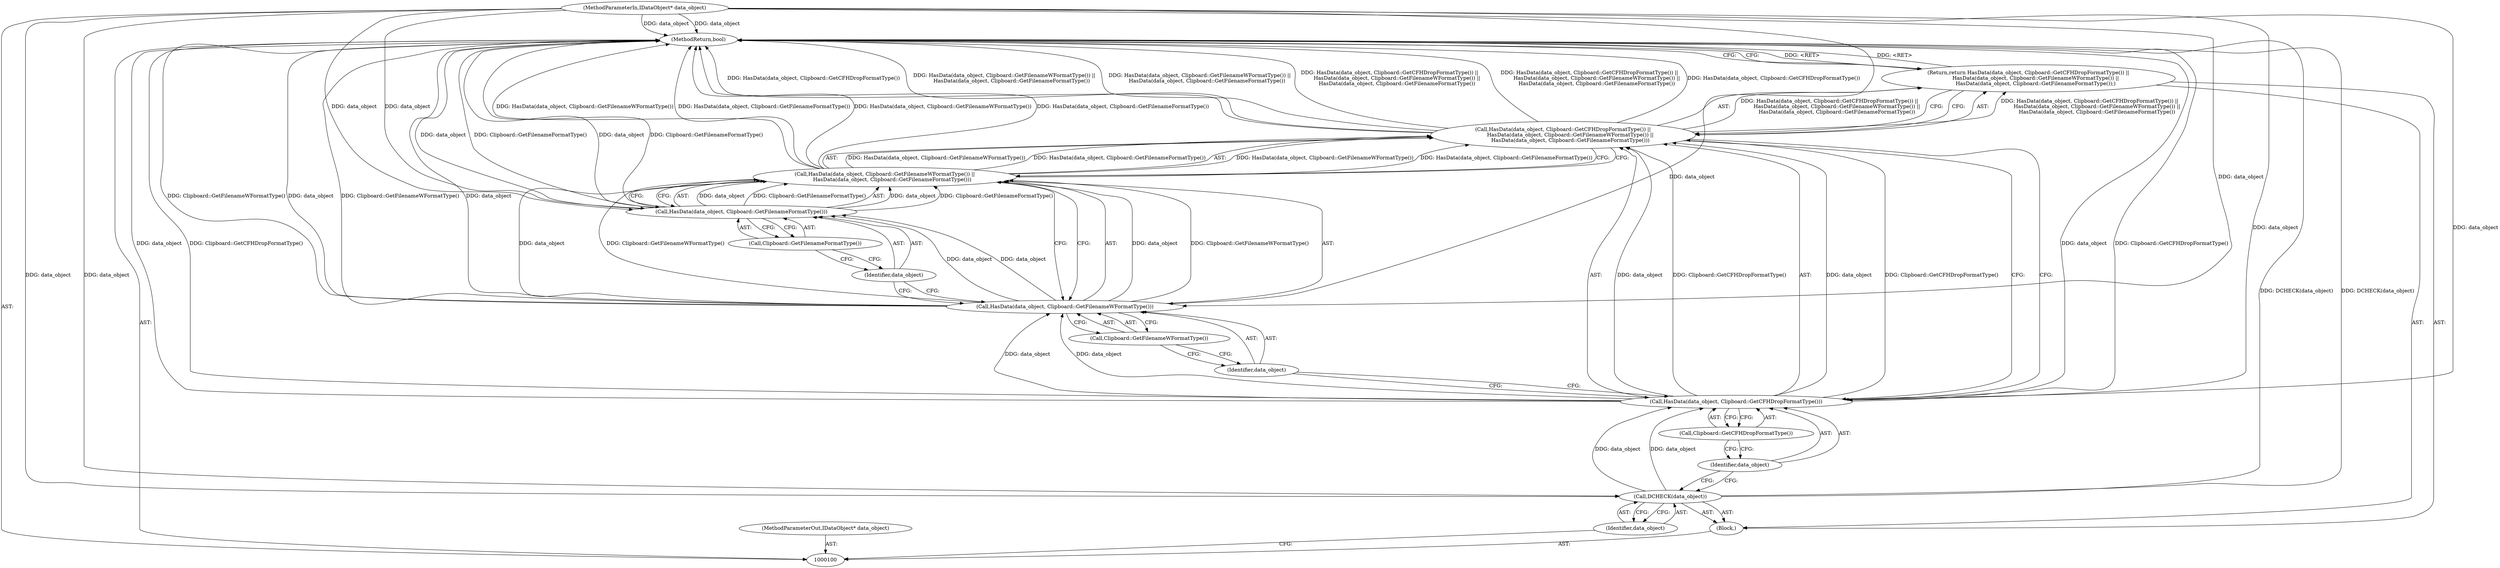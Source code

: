 digraph "0_Chrome_e93dc535728da259ec16d1c3cc393f80b25f64ae_9" {
"1000117" [label="(MethodReturn,bool)"];
"1000101" [label="(MethodParameterIn,IDataObject* data_object)"];
"1000145" [label="(MethodParameterOut,IDataObject* data_object)"];
"1000102" [label="(Block,)"];
"1000104" [label="(Identifier,data_object)"];
"1000103" [label="(Call,DCHECK(data_object))"];
"1000108" [label="(Identifier,data_object)"];
"1000105" [label="(Return,return HasData(data_object, Clipboard::GetCFHDropFormatType()) ||\n         HasData(data_object, Clipboard::GetFilenameWFormatType()) ||\n         HasData(data_object, Clipboard::GetFilenameFormatType());)"];
"1000109" [label="(Call,Clipboard::GetCFHDropFormatType())"];
"1000106" [label="(Call,HasData(data_object, Clipboard::GetCFHDropFormatType()) ||\n         HasData(data_object, Clipboard::GetFilenameWFormatType()) ||\n         HasData(data_object, Clipboard::GetFilenameFormatType()))"];
"1000107" [label="(Call,HasData(data_object, Clipboard::GetCFHDropFormatType()))"];
"1000112" [label="(Identifier,data_object)"];
"1000113" [label="(Call,Clipboard::GetFilenameWFormatType())"];
"1000110" [label="(Call,HasData(data_object, Clipboard::GetFilenameWFormatType()) ||\n         HasData(data_object, Clipboard::GetFilenameFormatType()))"];
"1000111" [label="(Call,HasData(data_object, Clipboard::GetFilenameWFormatType()))"];
"1000115" [label="(Identifier,data_object)"];
"1000116" [label="(Call,Clipboard::GetFilenameFormatType())"];
"1000114" [label="(Call,HasData(data_object, Clipboard::GetFilenameFormatType()))"];
"1000117" -> "1000100"  [label="AST: "];
"1000117" -> "1000105"  [label="CFG: "];
"1000107" -> "1000117"  [label="DDG: data_object"];
"1000107" -> "1000117"  [label="DDG: Clipboard::GetCFHDropFormatType()"];
"1000106" -> "1000117"  [label="DDG: HasData(data_object, Clipboard::GetCFHDropFormatType())"];
"1000106" -> "1000117"  [label="DDG: HasData(data_object, Clipboard::GetFilenameWFormatType()) ||\n         HasData(data_object, Clipboard::GetFilenameFormatType())"];
"1000106" -> "1000117"  [label="DDG: HasData(data_object, Clipboard::GetCFHDropFormatType()) ||\n         HasData(data_object, Clipboard::GetFilenameWFormatType()) ||\n         HasData(data_object, Clipboard::GetFilenameFormatType())"];
"1000110" -> "1000117"  [label="DDG: HasData(data_object, Clipboard::GetFilenameFormatType())"];
"1000110" -> "1000117"  [label="DDG: HasData(data_object, Clipboard::GetFilenameWFormatType())"];
"1000103" -> "1000117"  [label="DDG: DCHECK(data_object)"];
"1000114" -> "1000117"  [label="DDG: data_object"];
"1000114" -> "1000117"  [label="DDG: Clipboard::GetFilenameFormatType()"];
"1000111" -> "1000117"  [label="DDG: data_object"];
"1000111" -> "1000117"  [label="DDG: Clipboard::GetFilenameWFormatType()"];
"1000101" -> "1000117"  [label="DDG: data_object"];
"1000105" -> "1000117"  [label="DDG: <RET>"];
"1000101" -> "1000100"  [label="AST: "];
"1000101" -> "1000117"  [label="DDG: data_object"];
"1000101" -> "1000103"  [label="DDG: data_object"];
"1000101" -> "1000107"  [label="DDG: data_object"];
"1000101" -> "1000111"  [label="DDG: data_object"];
"1000101" -> "1000114"  [label="DDG: data_object"];
"1000145" -> "1000100"  [label="AST: "];
"1000102" -> "1000100"  [label="AST: "];
"1000103" -> "1000102"  [label="AST: "];
"1000105" -> "1000102"  [label="AST: "];
"1000104" -> "1000103"  [label="AST: "];
"1000104" -> "1000100"  [label="CFG: "];
"1000103" -> "1000104"  [label="CFG: "];
"1000103" -> "1000102"  [label="AST: "];
"1000103" -> "1000104"  [label="CFG: "];
"1000104" -> "1000103"  [label="AST: "];
"1000108" -> "1000103"  [label="CFG: "];
"1000103" -> "1000117"  [label="DDG: DCHECK(data_object)"];
"1000101" -> "1000103"  [label="DDG: data_object"];
"1000103" -> "1000107"  [label="DDG: data_object"];
"1000108" -> "1000107"  [label="AST: "];
"1000108" -> "1000103"  [label="CFG: "];
"1000109" -> "1000108"  [label="CFG: "];
"1000105" -> "1000102"  [label="AST: "];
"1000105" -> "1000106"  [label="CFG: "];
"1000106" -> "1000105"  [label="AST: "];
"1000117" -> "1000105"  [label="CFG: "];
"1000105" -> "1000117"  [label="DDG: <RET>"];
"1000106" -> "1000105"  [label="DDG: HasData(data_object, Clipboard::GetCFHDropFormatType()) ||\n         HasData(data_object, Clipboard::GetFilenameWFormatType()) ||\n         HasData(data_object, Clipboard::GetFilenameFormatType())"];
"1000109" -> "1000107"  [label="AST: "];
"1000109" -> "1000108"  [label="CFG: "];
"1000107" -> "1000109"  [label="CFG: "];
"1000106" -> "1000105"  [label="AST: "];
"1000106" -> "1000107"  [label="CFG: "];
"1000106" -> "1000110"  [label="CFG: "];
"1000107" -> "1000106"  [label="AST: "];
"1000110" -> "1000106"  [label="AST: "];
"1000105" -> "1000106"  [label="CFG: "];
"1000106" -> "1000117"  [label="DDG: HasData(data_object, Clipboard::GetCFHDropFormatType())"];
"1000106" -> "1000117"  [label="DDG: HasData(data_object, Clipboard::GetFilenameWFormatType()) ||\n         HasData(data_object, Clipboard::GetFilenameFormatType())"];
"1000106" -> "1000117"  [label="DDG: HasData(data_object, Clipboard::GetCFHDropFormatType()) ||\n         HasData(data_object, Clipboard::GetFilenameWFormatType()) ||\n         HasData(data_object, Clipboard::GetFilenameFormatType())"];
"1000106" -> "1000105"  [label="DDG: HasData(data_object, Clipboard::GetCFHDropFormatType()) ||\n         HasData(data_object, Clipboard::GetFilenameWFormatType()) ||\n         HasData(data_object, Clipboard::GetFilenameFormatType())"];
"1000107" -> "1000106"  [label="DDG: data_object"];
"1000107" -> "1000106"  [label="DDG: Clipboard::GetCFHDropFormatType()"];
"1000110" -> "1000106"  [label="DDG: HasData(data_object, Clipboard::GetFilenameWFormatType())"];
"1000110" -> "1000106"  [label="DDG: HasData(data_object, Clipboard::GetFilenameFormatType())"];
"1000107" -> "1000106"  [label="AST: "];
"1000107" -> "1000109"  [label="CFG: "];
"1000108" -> "1000107"  [label="AST: "];
"1000109" -> "1000107"  [label="AST: "];
"1000112" -> "1000107"  [label="CFG: "];
"1000106" -> "1000107"  [label="CFG: "];
"1000107" -> "1000117"  [label="DDG: data_object"];
"1000107" -> "1000117"  [label="DDG: Clipboard::GetCFHDropFormatType()"];
"1000107" -> "1000106"  [label="DDG: data_object"];
"1000107" -> "1000106"  [label="DDG: Clipboard::GetCFHDropFormatType()"];
"1000103" -> "1000107"  [label="DDG: data_object"];
"1000101" -> "1000107"  [label="DDG: data_object"];
"1000107" -> "1000111"  [label="DDG: data_object"];
"1000112" -> "1000111"  [label="AST: "];
"1000112" -> "1000107"  [label="CFG: "];
"1000113" -> "1000112"  [label="CFG: "];
"1000113" -> "1000111"  [label="AST: "];
"1000113" -> "1000112"  [label="CFG: "];
"1000111" -> "1000113"  [label="CFG: "];
"1000110" -> "1000106"  [label="AST: "];
"1000110" -> "1000111"  [label="CFG: "];
"1000110" -> "1000114"  [label="CFG: "];
"1000111" -> "1000110"  [label="AST: "];
"1000114" -> "1000110"  [label="AST: "];
"1000106" -> "1000110"  [label="CFG: "];
"1000110" -> "1000117"  [label="DDG: HasData(data_object, Clipboard::GetFilenameFormatType())"];
"1000110" -> "1000117"  [label="DDG: HasData(data_object, Clipboard::GetFilenameWFormatType())"];
"1000110" -> "1000106"  [label="DDG: HasData(data_object, Clipboard::GetFilenameWFormatType())"];
"1000110" -> "1000106"  [label="DDG: HasData(data_object, Clipboard::GetFilenameFormatType())"];
"1000111" -> "1000110"  [label="DDG: data_object"];
"1000111" -> "1000110"  [label="DDG: Clipboard::GetFilenameWFormatType()"];
"1000114" -> "1000110"  [label="DDG: data_object"];
"1000114" -> "1000110"  [label="DDG: Clipboard::GetFilenameFormatType()"];
"1000111" -> "1000110"  [label="AST: "];
"1000111" -> "1000113"  [label="CFG: "];
"1000112" -> "1000111"  [label="AST: "];
"1000113" -> "1000111"  [label="AST: "];
"1000115" -> "1000111"  [label="CFG: "];
"1000110" -> "1000111"  [label="CFG: "];
"1000111" -> "1000117"  [label="DDG: data_object"];
"1000111" -> "1000117"  [label="DDG: Clipboard::GetFilenameWFormatType()"];
"1000111" -> "1000110"  [label="DDG: data_object"];
"1000111" -> "1000110"  [label="DDG: Clipboard::GetFilenameWFormatType()"];
"1000107" -> "1000111"  [label="DDG: data_object"];
"1000101" -> "1000111"  [label="DDG: data_object"];
"1000111" -> "1000114"  [label="DDG: data_object"];
"1000115" -> "1000114"  [label="AST: "];
"1000115" -> "1000111"  [label="CFG: "];
"1000116" -> "1000115"  [label="CFG: "];
"1000116" -> "1000114"  [label="AST: "];
"1000116" -> "1000115"  [label="CFG: "];
"1000114" -> "1000116"  [label="CFG: "];
"1000114" -> "1000110"  [label="AST: "];
"1000114" -> "1000116"  [label="CFG: "];
"1000115" -> "1000114"  [label="AST: "];
"1000116" -> "1000114"  [label="AST: "];
"1000110" -> "1000114"  [label="CFG: "];
"1000114" -> "1000117"  [label="DDG: data_object"];
"1000114" -> "1000117"  [label="DDG: Clipboard::GetFilenameFormatType()"];
"1000114" -> "1000110"  [label="DDG: data_object"];
"1000114" -> "1000110"  [label="DDG: Clipboard::GetFilenameFormatType()"];
"1000111" -> "1000114"  [label="DDG: data_object"];
"1000101" -> "1000114"  [label="DDG: data_object"];
}
